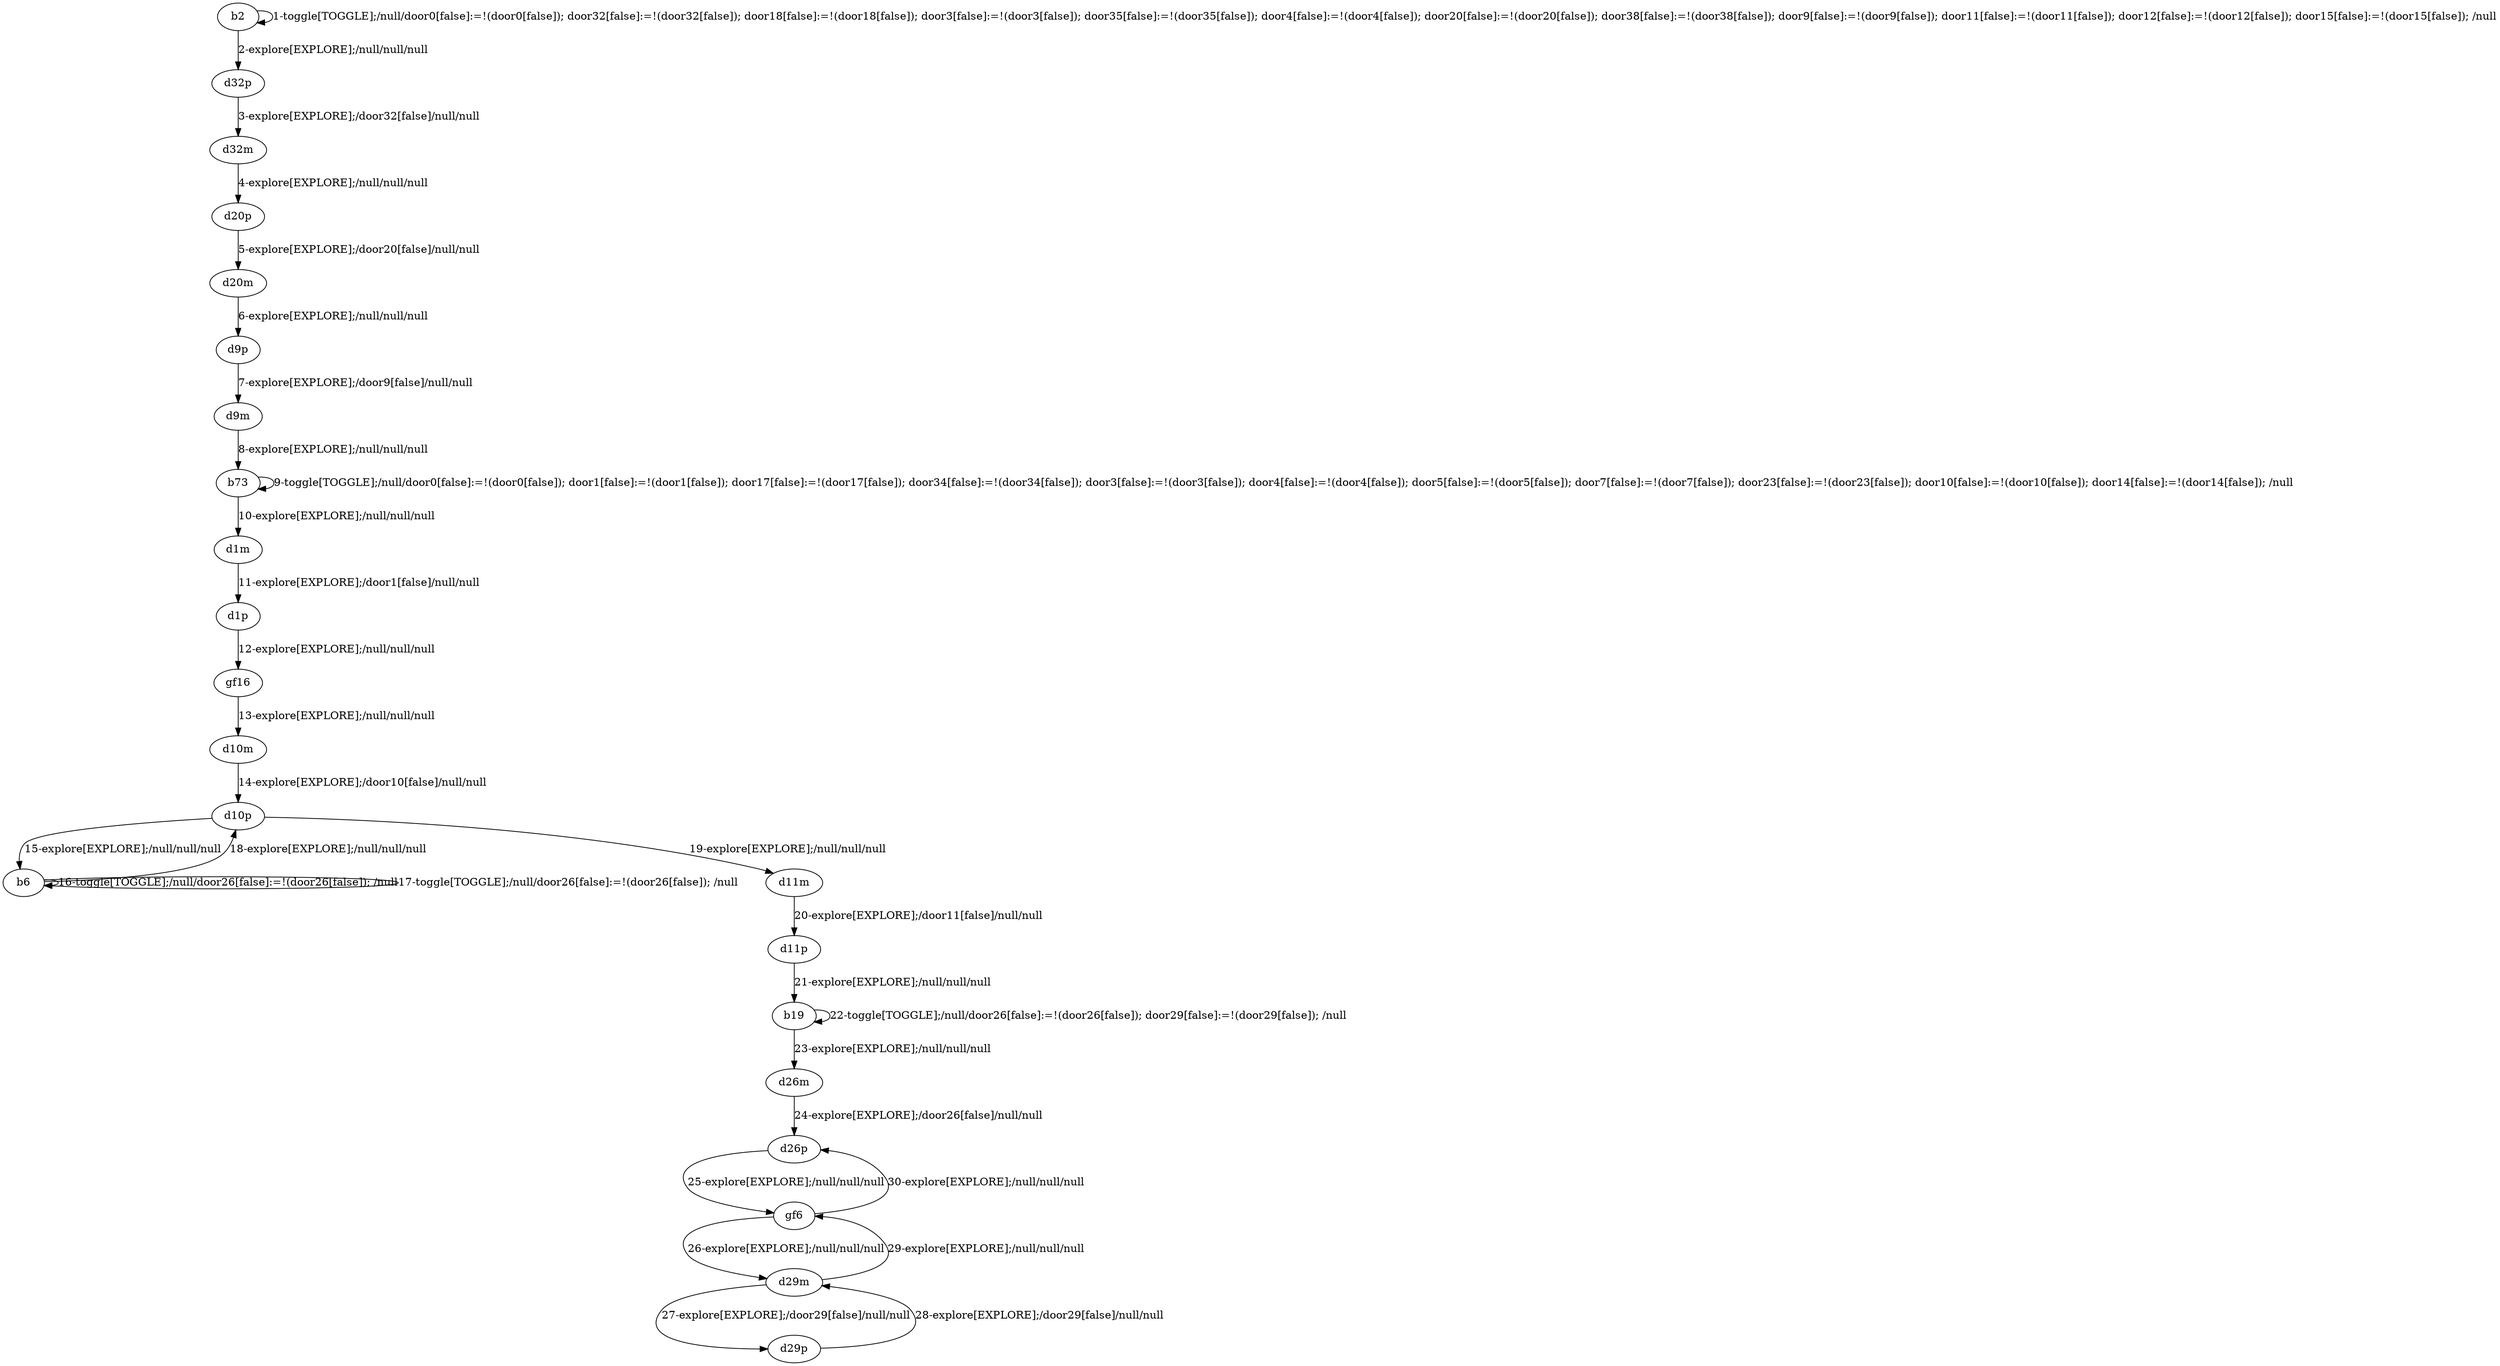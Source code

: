 # Total number of goals covered by this test: 2
# d29m --> gf6
# gf6 --> d26p

digraph g {
"b2" -> "b2" [label = "1-toggle[TOGGLE];/null/door0[false]:=!(door0[false]); door32[false]:=!(door32[false]); door18[false]:=!(door18[false]); door3[false]:=!(door3[false]); door35[false]:=!(door35[false]); door4[false]:=!(door4[false]); door20[false]:=!(door20[false]); door38[false]:=!(door38[false]); door9[false]:=!(door9[false]); door11[false]:=!(door11[false]); door12[false]:=!(door12[false]); door15[false]:=!(door15[false]); /null"];
"b2" -> "d32p" [label = "2-explore[EXPLORE];/null/null/null"];
"d32p" -> "d32m" [label = "3-explore[EXPLORE];/door32[false]/null/null"];
"d32m" -> "d20p" [label = "4-explore[EXPLORE];/null/null/null"];
"d20p" -> "d20m" [label = "5-explore[EXPLORE];/door20[false]/null/null"];
"d20m" -> "d9p" [label = "6-explore[EXPLORE];/null/null/null"];
"d9p" -> "d9m" [label = "7-explore[EXPLORE];/door9[false]/null/null"];
"d9m" -> "b73" [label = "8-explore[EXPLORE];/null/null/null"];
"b73" -> "b73" [label = "9-toggle[TOGGLE];/null/door0[false]:=!(door0[false]); door1[false]:=!(door1[false]); door17[false]:=!(door17[false]); door34[false]:=!(door34[false]); door3[false]:=!(door3[false]); door4[false]:=!(door4[false]); door5[false]:=!(door5[false]); door7[false]:=!(door7[false]); door23[false]:=!(door23[false]); door10[false]:=!(door10[false]); door14[false]:=!(door14[false]); /null"];
"b73" -> "d1m" [label = "10-explore[EXPLORE];/null/null/null"];
"d1m" -> "d1p" [label = "11-explore[EXPLORE];/door1[false]/null/null"];
"d1p" -> "gf16" [label = "12-explore[EXPLORE];/null/null/null"];
"gf16" -> "d10m" [label = "13-explore[EXPLORE];/null/null/null"];
"d10m" -> "d10p" [label = "14-explore[EXPLORE];/door10[false]/null/null"];
"d10p" -> "b6" [label = "15-explore[EXPLORE];/null/null/null"];
"b6" -> "b6" [label = "16-toggle[TOGGLE];/null/door26[false]:=!(door26[false]); /null"];
"b6" -> "b6" [label = "17-toggle[TOGGLE];/null/door26[false]:=!(door26[false]); /null"];
"b6" -> "d10p" [label = "18-explore[EXPLORE];/null/null/null"];
"d10p" -> "d11m" [label = "19-explore[EXPLORE];/null/null/null"];
"d11m" -> "d11p" [label = "20-explore[EXPLORE];/door11[false]/null/null"];
"d11p" -> "b19" [label = "21-explore[EXPLORE];/null/null/null"];
"b19" -> "b19" [label = "22-toggle[TOGGLE];/null/door26[false]:=!(door26[false]); door29[false]:=!(door29[false]); /null"];
"b19" -> "d26m" [label = "23-explore[EXPLORE];/null/null/null"];
"d26m" -> "d26p" [label = "24-explore[EXPLORE];/door26[false]/null/null"];
"d26p" -> "gf6" [label = "25-explore[EXPLORE];/null/null/null"];
"gf6" -> "d29m" [label = "26-explore[EXPLORE];/null/null/null"];
"d29m" -> "d29p" [label = "27-explore[EXPLORE];/door29[false]/null/null"];
"d29p" -> "d29m" [label = "28-explore[EXPLORE];/door29[false]/null/null"];
"d29m" -> "gf6" [label = "29-explore[EXPLORE];/null/null/null"];
"gf6" -> "d26p" [label = "30-explore[EXPLORE];/null/null/null"];
}
